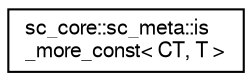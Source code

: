 digraph "Graphical Class Hierarchy"
{
  edge [fontname="FreeSans",fontsize="10",labelfontname="FreeSans",labelfontsize="10"];
  node [fontname="FreeSans",fontsize="10",shape=record];
  rankdir="LR";
  Node0 [label="sc_core::sc_meta::is\l_more_const\< CT, T \>",height=0.2,width=0.4,color="black", fillcolor="white", style="filled",URL="$a02164.html"];
}

